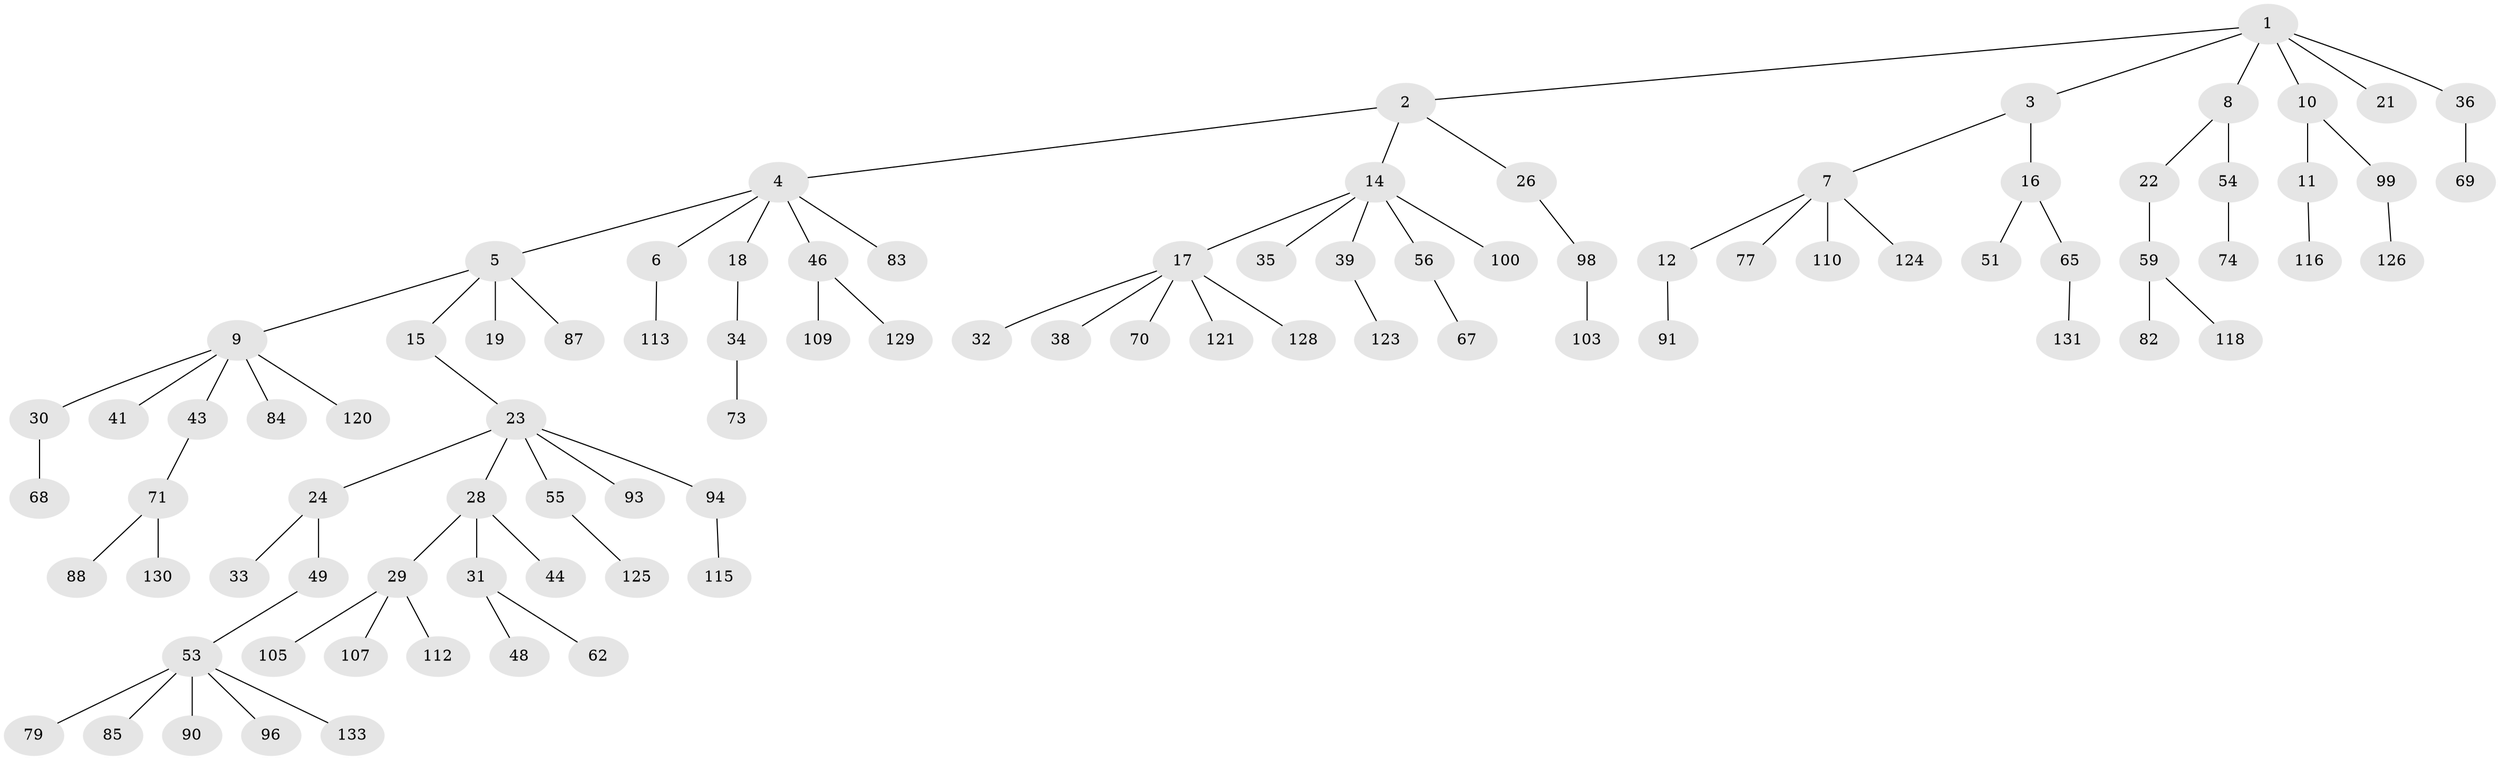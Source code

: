 // Generated by graph-tools (version 1.1) at 2025/24/03/03/25 07:24:08]
// undirected, 92 vertices, 91 edges
graph export_dot {
graph [start="1"]
  node [color=gray90,style=filled];
  1 [super="+25"];
  2 [super="+72"];
  3 [super="+119"];
  4 [super="+42"];
  5 [super="+27"];
  6 [super="+97"];
  7 [super="+40"];
  8 [super="+86"];
  9 [super="+13"];
  10;
  11 [super="+20"];
  12;
  14 [super="+37"];
  15 [super="+78"];
  16 [super="+52"];
  17 [super="+101"];
  18;
  19;
  21 [super="+76"];
  22 [super="+47"];
  23 [super="+45"];
  24;
  26;
  28 [super="+104"];
  29 [super="+81"];
  30 [super="+60"];
  31 [super="+66"];
  32 [super="+134"];
  33;
  34 [super="+50"];
  35;
  36;
  38;
  39 [super="+57"];
  41;
  43 [super="+61"];
  44;
  46 [super="+58"];
  48;
  49;
  51 [super="+80"];
  53 [super="+64"];
  54 [super="+63"];
  55;
  56;
  59 [super="+75"];
  62;
  65;
  67 [super="+136"];
  68;
  69 [super="+114"];
  70;
  71;
  73 [super="+95"];
  74;
  77;
  79 [super="+89"];
  82;
  83 [super="+122"];
  84;
  85 [super="+92"];
  87 [super="+102"];
  88;
  90 [super="+117"];
  91 [super="+132"];
  93;
  94;
  96;
  98 [super="+111"];
  99 [super="+106"];
  100;
  103 [super="+108"];
  105 [super="+127"];
  107;
  109;
  110;
  112;
  113;
  115;
  116;
  118;
  120;
  121;
  123;
  124;
  125;
  126;
  128;
  129;
  130;
  131 [super="+135"];
  133;
  1 -- 2;
  1 -- 3;
  1 -- 8;
  1 -- 10;
  1 -- 21;
  1 -- 36;
  2 -- 4;
  2 -- 14;
  2 -- 26;
  3 -- 7;
  3 -- 16;
  4 -- 5;
  4 -- 6;
  4 -- 18;
  4 -- 83;
  4 -- 46;
  5 -- 9;
  5 -- 15;
  5 -- 19;
  5 -- 87;
  6 -- 113;
  7 -- 12;
  7 -- 110;
  7 -- 124;
  7 -- 77;
  8 -- 22;
  8 -- 54;
  9 -- 43;
  9 -- 84;
  9 -- 120;
  9 -- 30;
  9 -- 41;
  10 -- 11;
  10 -- 99;
  11 -- 116;
  12 -- 91;
  14 -- 17;
  14 -- 35;
  14 -- 39;
  14 -- 100;
  14 -- 56;
  15 -- 23;
  16 -- 51;
  16 -- 65;
  17 -- 32;
  17 -- 38;
  17 -- 70;
  17 -- 121;
  17 -- 128;
  18 -- 34;
  22 -- 59;
  23 -- 24;
  23 -- 28;
  23 -- 55;
  23 -- 93;
  23 -- 94;
  24 -- 33;
  24 -- 49;
  26 -- 98;
  28 -- 29;
  28 -- 31;
  28 -- 44;
  29 -- 105;
  29 -- 112;
  29 -- 107;
  30 -- 68;
  31 -- 48;
  31 -- 62;
  34 -- 73;
  36 -- 69;
  39 -- 123;
  43 -- 71;
  46 -- 129;
  46 -- 109;
  49 -- 53;
  53 -- 90;
  53 -- 96;
  53 -- 85;
  53 -- 133;
  53 -- 79;
  54 -- 74;
  55 -- 125;
  56 -- 67;
  59 -- 82;
  59 -- 118;
  65 -- 131;
  71 -- 88;
  71 -- 130;
  94 -- 115;
  98 -- 103;
  99 -- 126;
}
